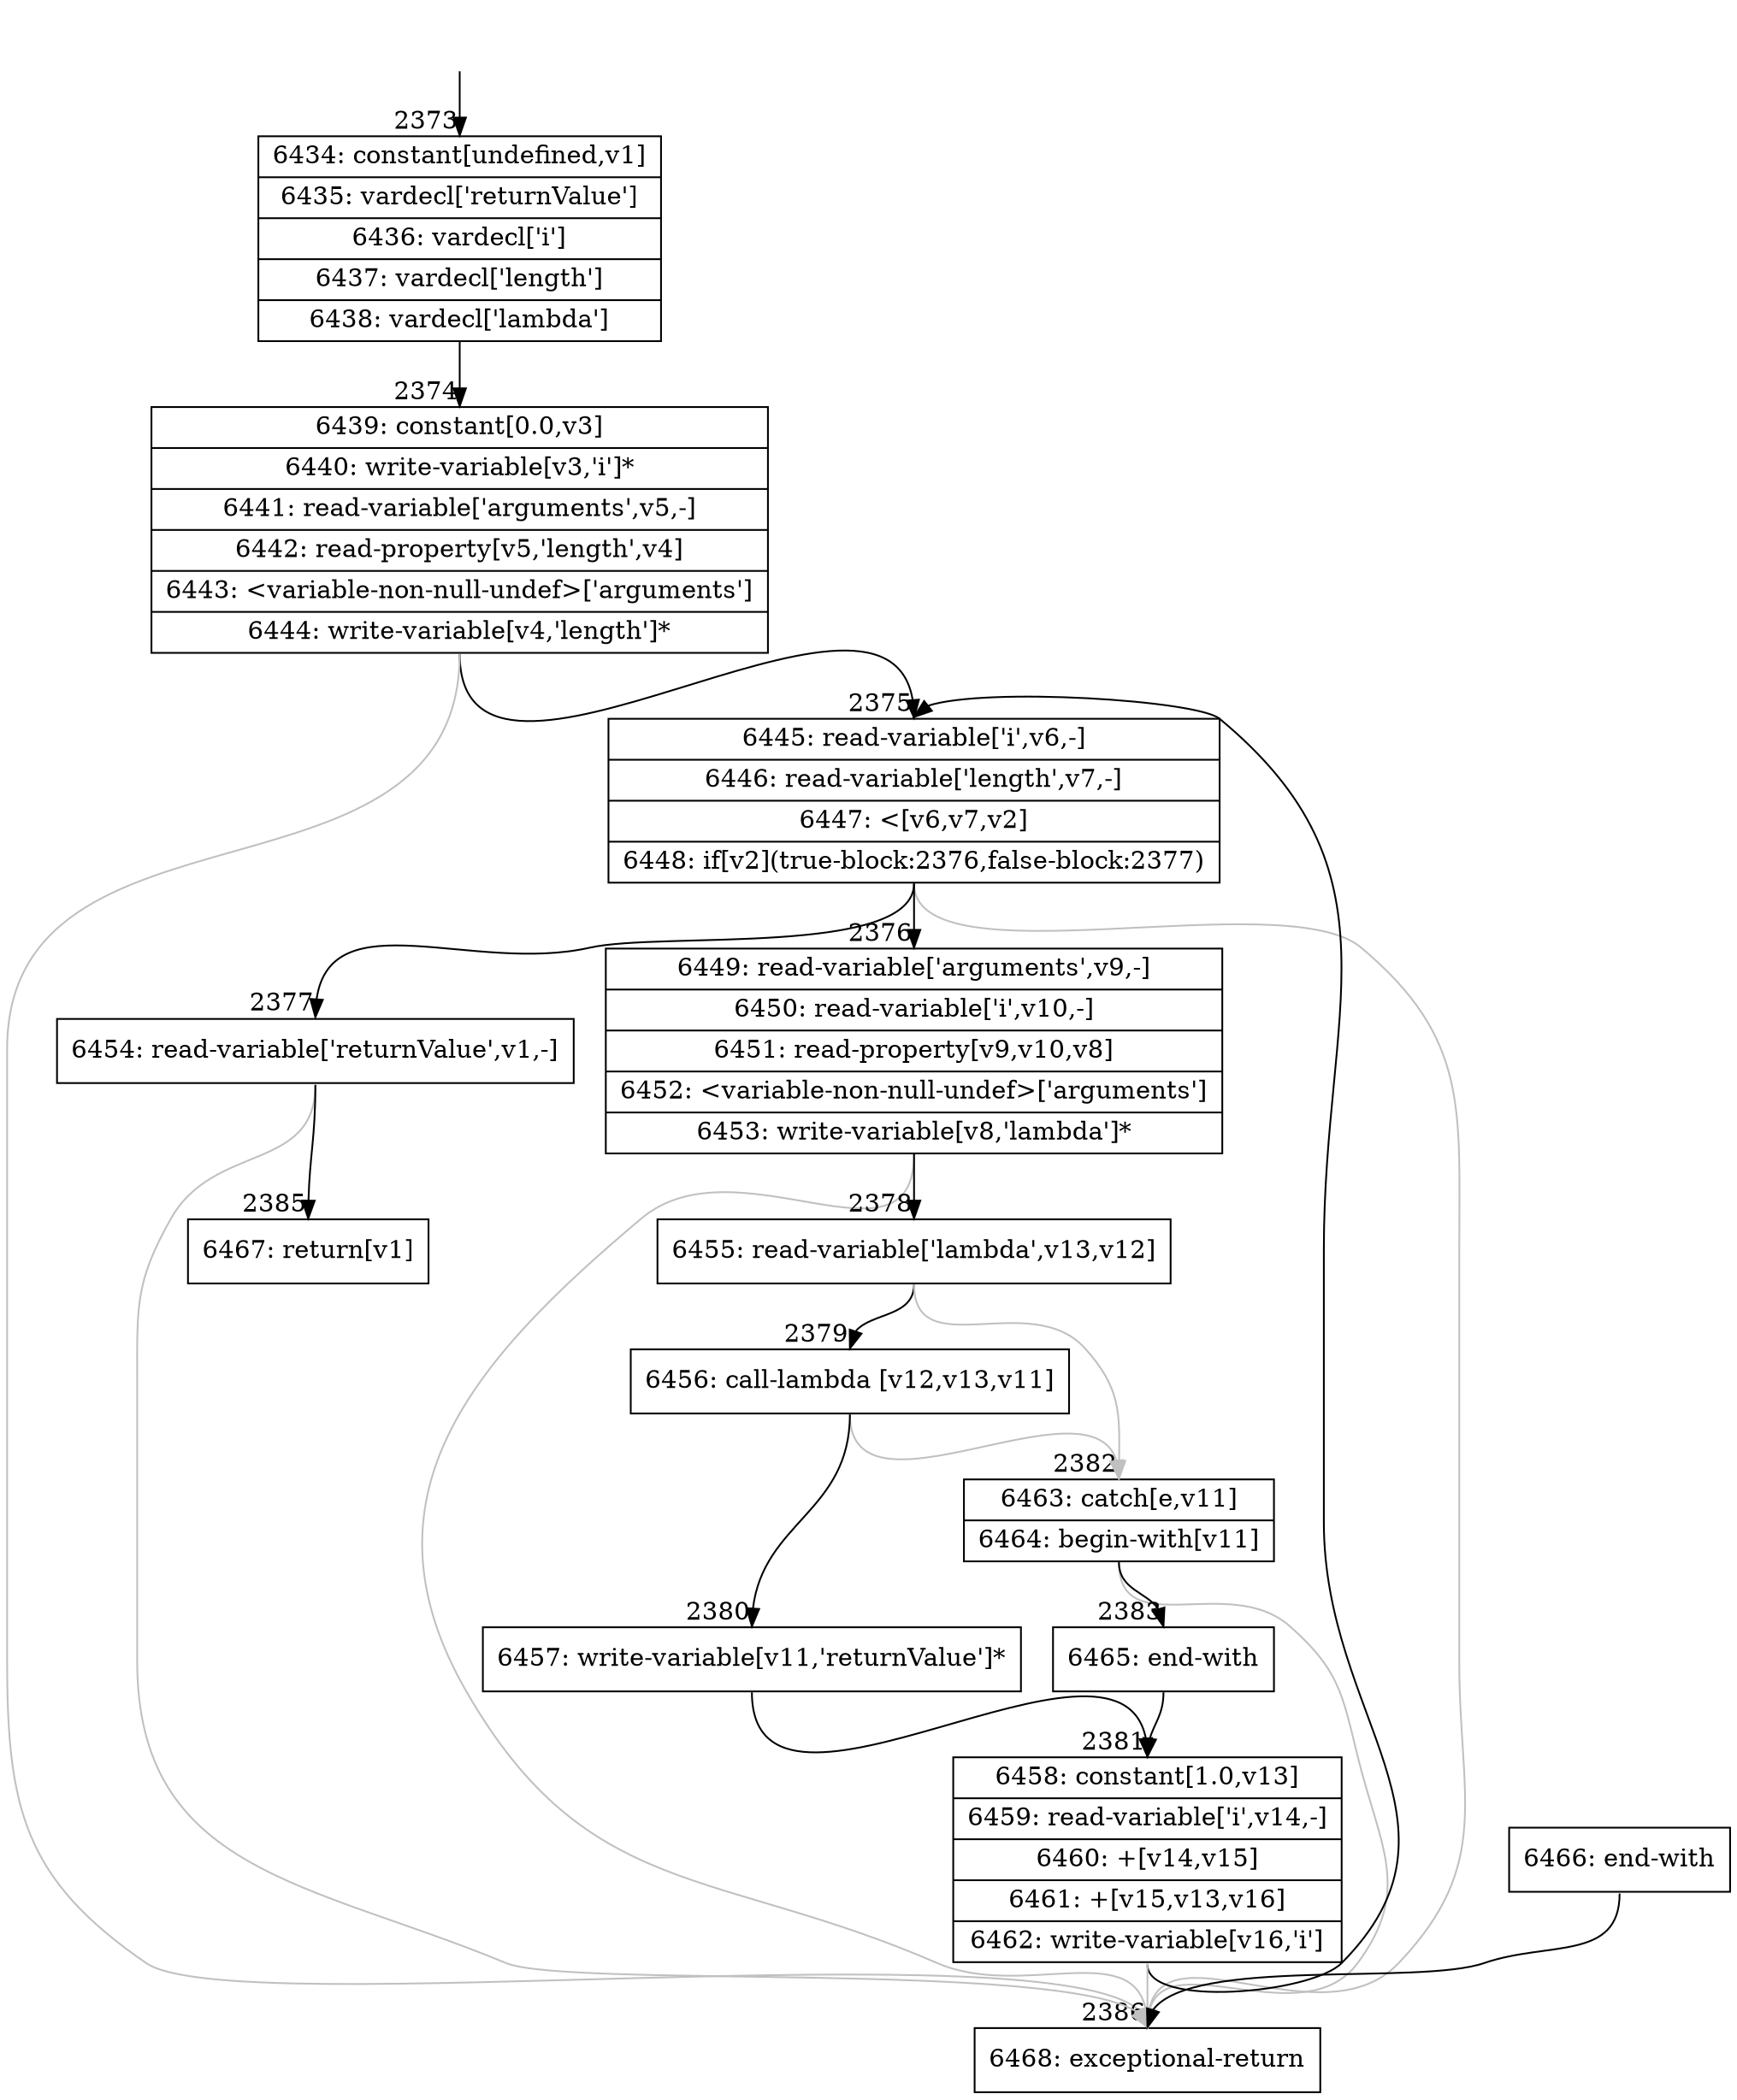 digraph {
rankdir="TD"
BB_entry219[shape=none,label=""];
BB_entry219 -> BB2373 [tailport=s, headport=n, headlabel="    2373"]
BB2373 [shape=record label="{6434: constant[undefined,v1]|6435: vardecl['returnValue']|6436: vardecl['i']|6437: vardecl['length']|6438: vardecl['lambda']}" ] 
BB2373 -> BB2374 [tailport=s, headport=n, headlabel="      2374"]
BB2374 [shape=record label="{6439: constant[0.0,v3]|6440: write-variable[v3,'i']*|6441: read-variable['arguments',v5,-]|6442: read-property[v5,'length',v4]|6443: \<variable-non-null-undef\>['arguments']|6444: write-variable[v4,'length']*}" ] 
BB2374 -> BB2375 [tailport=s, headport=n, headlabel="      2375"]
BB2374 -> BB2386 [tailport=s, headport=n, color=gray, headlabel="      2386"]
BB2375 [shape=record label="{6445: read-variable['i',v6,-]|6446: read-variable['length',v7,-]|6447: \<[v6,v7,v2]|6448: if[v2](true-block:2376,false-block:2377)}" ] 
BB2375 -> BB2376 [tailport=s, headport=n, headlabel="      2376"]
BB2375 -> BB2377 [tailport=s, headport=n, headlabel="      2377"]
BB2375 -> BB2386 [tailport=s, headport=n, color=gray]
BB2376 [shape=record label="{6449: read-variable['arguments',v9,-]|6450: read-variable['i',v10,-]|6451: read-property[v9,v10,v8]|6452: \<variable-non-null-undef\>['arguments']|6453: write-variable[v8,'lambda']*}" ] 
BB2376 -> BB2378 [tailport=s, headport=n, headlabel="      2378"]
BB2376 -> BB2386 [tailport=s, headport=n, color=gray]
BB2377 [shape=record label="{6454: read-variable['returnValue',v1,-]}" ] 
BB2377 -> BB2385 [tailport=s, headport=n, headlabel="      2385"]
BB2377 -> BB2386 [tailport=s, headport=n, color=gray]
BB2378 [shape=record label="{6455: read-variable['lambda',v13,v12]}" ] 
BB2378 -> BB2379 [tailport=s, headport=n, headlabel="      2379"]
BB2378 -> BB2382 [tailport=s, headport=n, color=gray, headlabel="      2382"]
BB2379 [shape=record label="{6456: call-lambda [v12,v13,v11]}" ] 
BB2379 -> BB2380 [tailport=s, headport=n, headlabel="      2380"]
BB2379 -> BB2382 [tailport=s, headport=n, color=gray]
BB2380 [shape=record label="{6457: write-variable[v11,'returnValue']*}" ] 
BB2380 -> BB2381 [tailport=s, headport=n, headlabel="      2381"]
BB2381 [shape=record label="{6458: constant[1.0,v13]|6459: read-variable['i',v14,-]|6460: +[v14,v15]|6461: +[v15,v13,v16]|6462: write-variable[v16,'i']}" ] 
BB2381 -> BB2375 [tailport=s, headport=n]
BB2381 -> BB2386 [tailport=s, headport=n, color=gray]
BB2382 [shape=record label="{6463: catch[e,v11]|6464: begin-with[v11]}" ] 
BB2382 -> BB2383 [tailport=s, headport=n, headlabel="      2383"]
BB2382 -> BB2386 [tailport=s, headport=n, color=gray]
BB2383 [shape=record label="{6465: end-with}" ] 
BB2383 -> BB2381 [tailport=s, headport=n]
BB2384 [shape=record label="{6466: end-with}" ] 
BB2384 -> BB2386 [tailport=s, headport=n]
BB2385 [shape=record label="{6467: return[v1]}" ] 
BB2386 [shape=record label="{6468: exceptional-return}" ] 
//#$~ 1638
}
